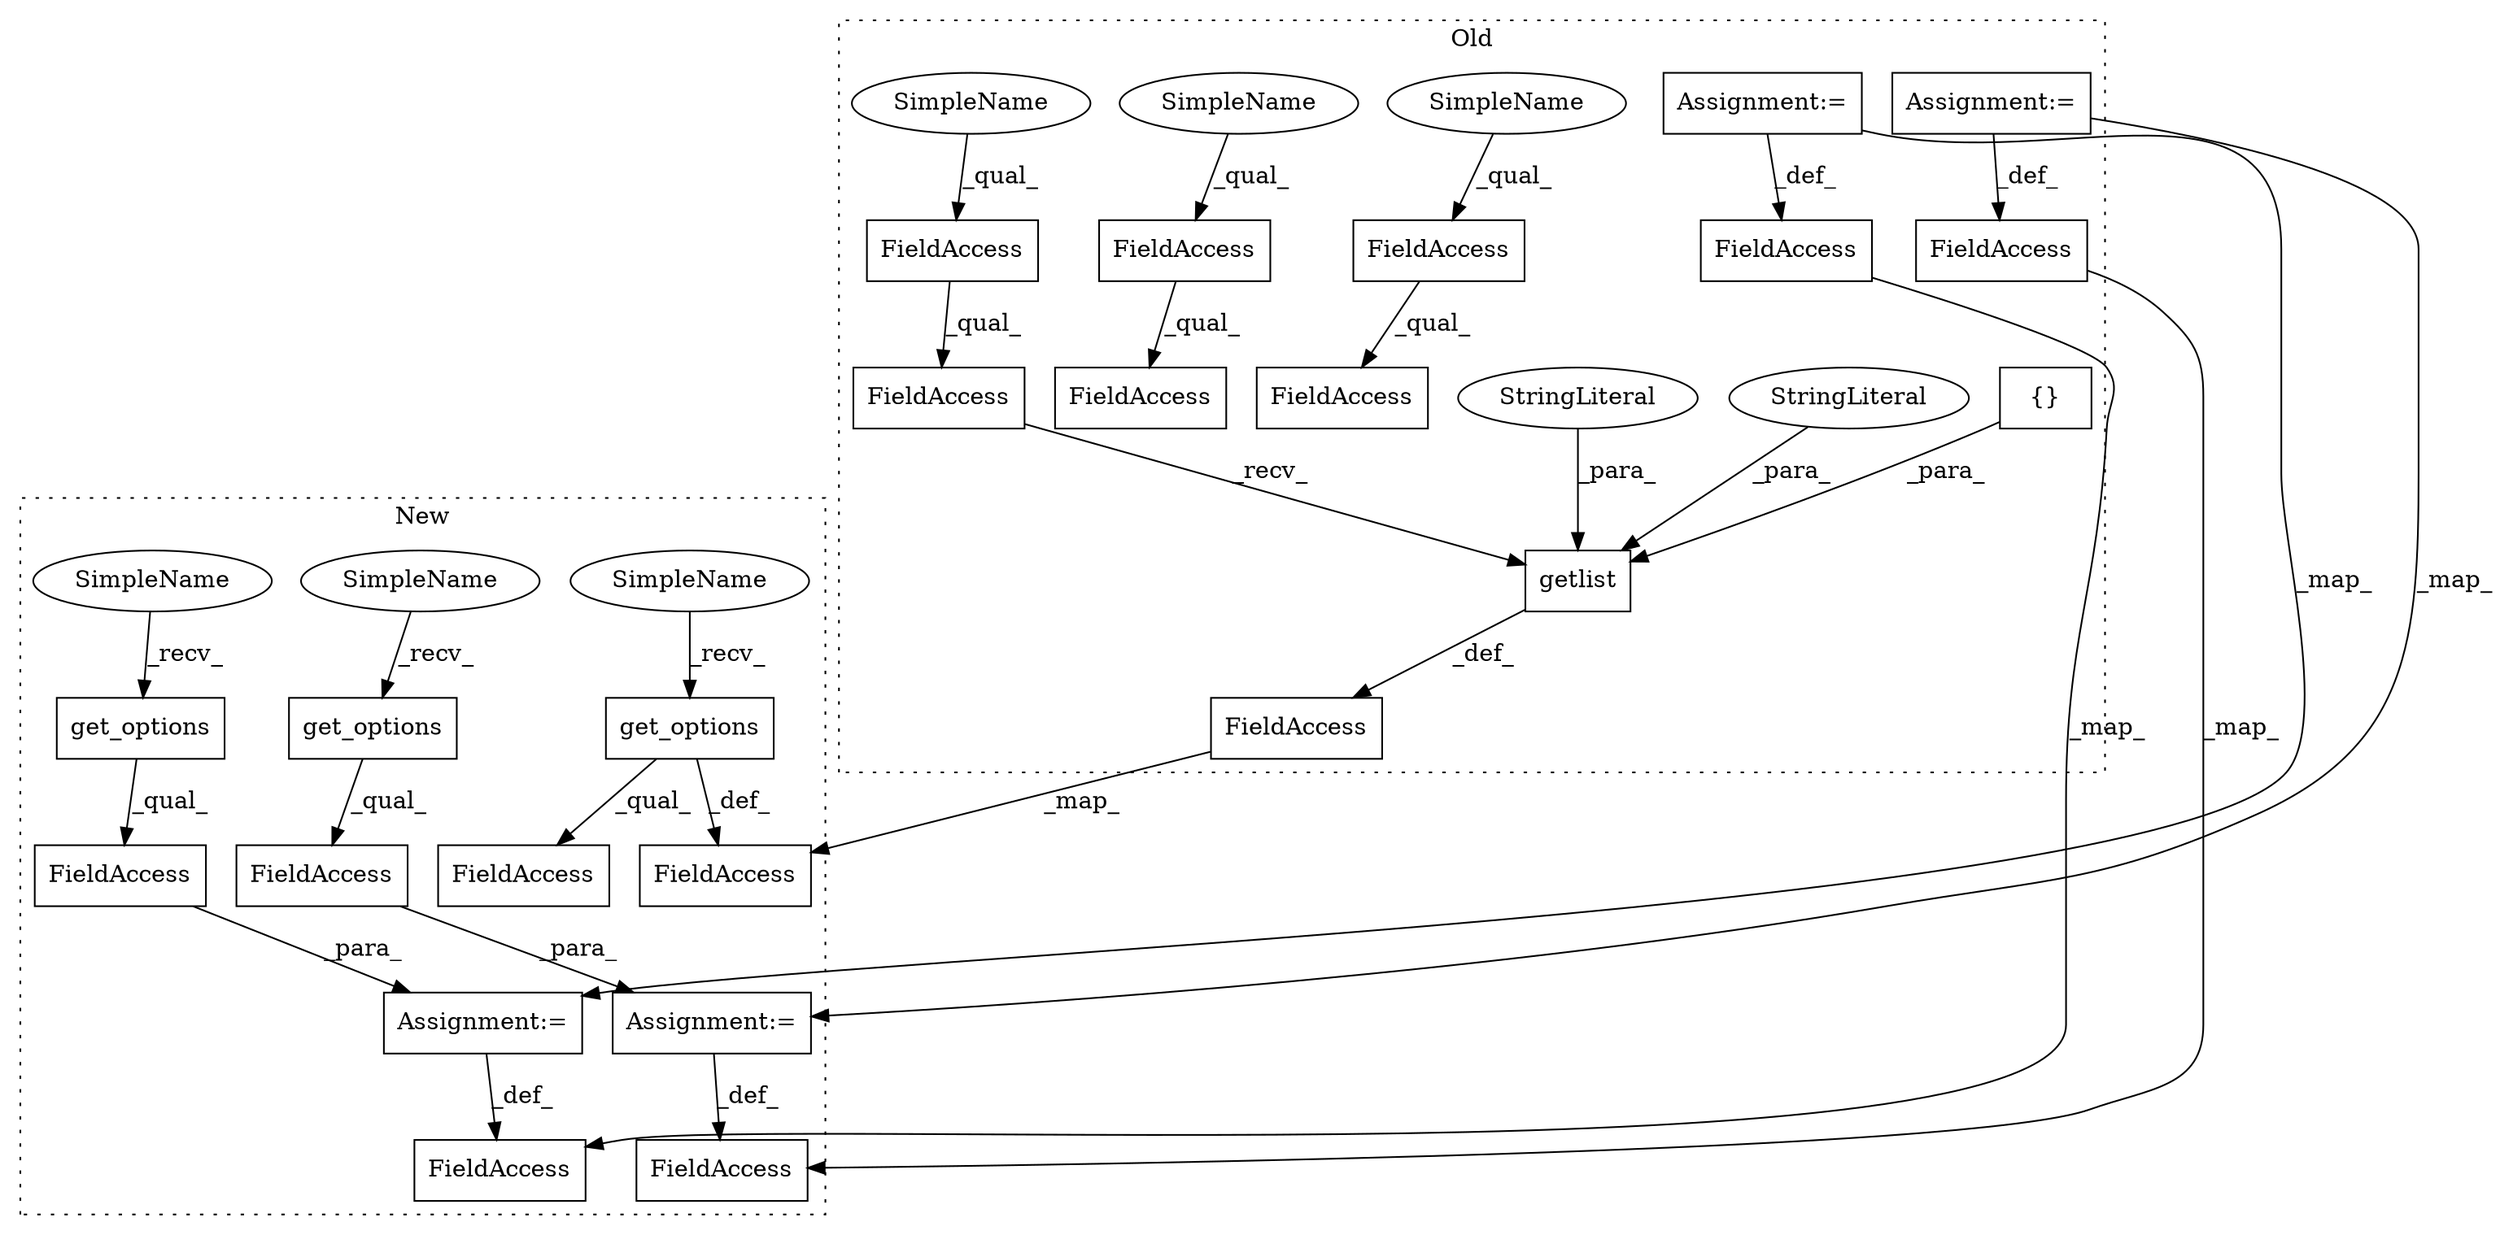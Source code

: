 digraph G {
subgraph cluster0 {
1 [label="{}" a="4" s="7033" l="2" shape="box"];
4 [label="getlist" a="32" s="6978,7035" l="8,1" shape="box"];
5 [label="StringLiteral" a="45" s="6992" l="31" shape="ellipse"];
6 [label="FieldAccess" a="22" s="6958" l="19" shape="box"];
7 [label="FieldAccess" a="22" s="6958" l="12" shape="box"];
9 [label="FieldAccess" a="22" s="7286" l="12" shape="box"];
11 [label="FieldAccess" a="22" s="7286" l="19" shape="box"];
14 [label="FieldAccess" a="22" s="6088" l="12" shape="box"];
15 [label="FieldAccess" a="22" s="6088" l="19" shape="box"];
16 [label="StringLiteral" a="45" s="6986" l="5" shape="ellipse"];
18 [label="FieldAccess" a="22" s="6070" l="17" shape="box"];
19 [label="Assignment:=" a="7" s="6087" l="1" shape="box"];
21 [label="FieldAccess" a="22" s="6148" l="11" shape="box"];
23 [label="Assignment:=" a="7" s="6159" l="1" shape="box"];
26 [label="FieldAccess" a="22" s="7044" l="18" shape="box"];
27 [label="SimpleName" a="42" s="6088" l="4" shape="ellipse"];
28 [label="SimpleName" a="42" s="7286" l="4" shape="ellipse"];
29 [label="SimpleName" a="42" s="6958" l="4" shape="ellipse"];
label = "Old";
style="dotted";
}
subgraph cluster1 {
2 [label="get_options" a="32" s="7439" l="13" shape="box"];
3 [label="FieldAccess" a="22" s="7434" l="41" shape="box"];
8 [label="get_options" a="32" s="6692" l="13" shape="box"];
10 [label="FieldAccess" a="22" s="6687" l="24" shape="box"];
12 [label="get_options" a="32" s="6644" l="13" shape="box"];
13 [label="FieldAccess" a="22" s="6639" l="30" shape="box"];
17 [label="FieldAccess" a="22" s="6621" l="17" shape="box"];
20 [label="Assignment:=" a="7" s="6638" l="1" shape="box"];
22 [label="FieldAccess" a="22" s="6675" l="11" shape="box"];
24 [label="Assignment:=" a="7" s="6686" l="1" shape="box"];
25 [label="FieldAccess" a="22" s="7483" l="18" shape="box"];
30 [label="SimpleName" a="42" s="7434" l="4" shape="ellipse"];
31 [label="SimpleName" a="42" s="6687" l="4" shape="ellipse"];
32 [label="SimpleName" a="42" s="6639" l="4" shape="ellipse"];
label = "New";
style="dotted";
}
1 -> 4 [label="_para_"];
2 -> 25 [label="_def_"];
2 -> 3 [label="_qual_"];
4 -> 26 [label="_def_"];
5 -> 4 [label="_para_"];
6 -> 4 [label="_recv_"];
7 -> 6 [label="_qual_"];
8 -> 10 [label="_qual_"];
9 -> 11 [label="_qual_"];
10 -> 24 [label="_para_"];
12 -> 13 [label="_qual_"];
13 -> 20 [label="_para_"];
14 -> 15 [label="_qual_"];
16 -> 4 [label="_para_"];
18 -> 17 [label="_map_"];
19 -> 20 [label="_map_"];
19 -> 18 [label="_def_"];
20 -> 17 [label="_def_"];
21 -> 22 [label="_map_"];
23 -> 21 [label="_def_"];
23 -> 24 [label="_map_"];
24 -> 22 [label="_def_"];
26 -> 25 [label="_map_"];
27 -> 14 [label="_qual_"];
28 -> 9 [label="_qual_"];
29 -> 7 [label="_qual_"];
30 -> 2 [label="_recv_"];
31 -> 8 [label="_recv_"];
32 -> 12 [label="_recv_"];
}